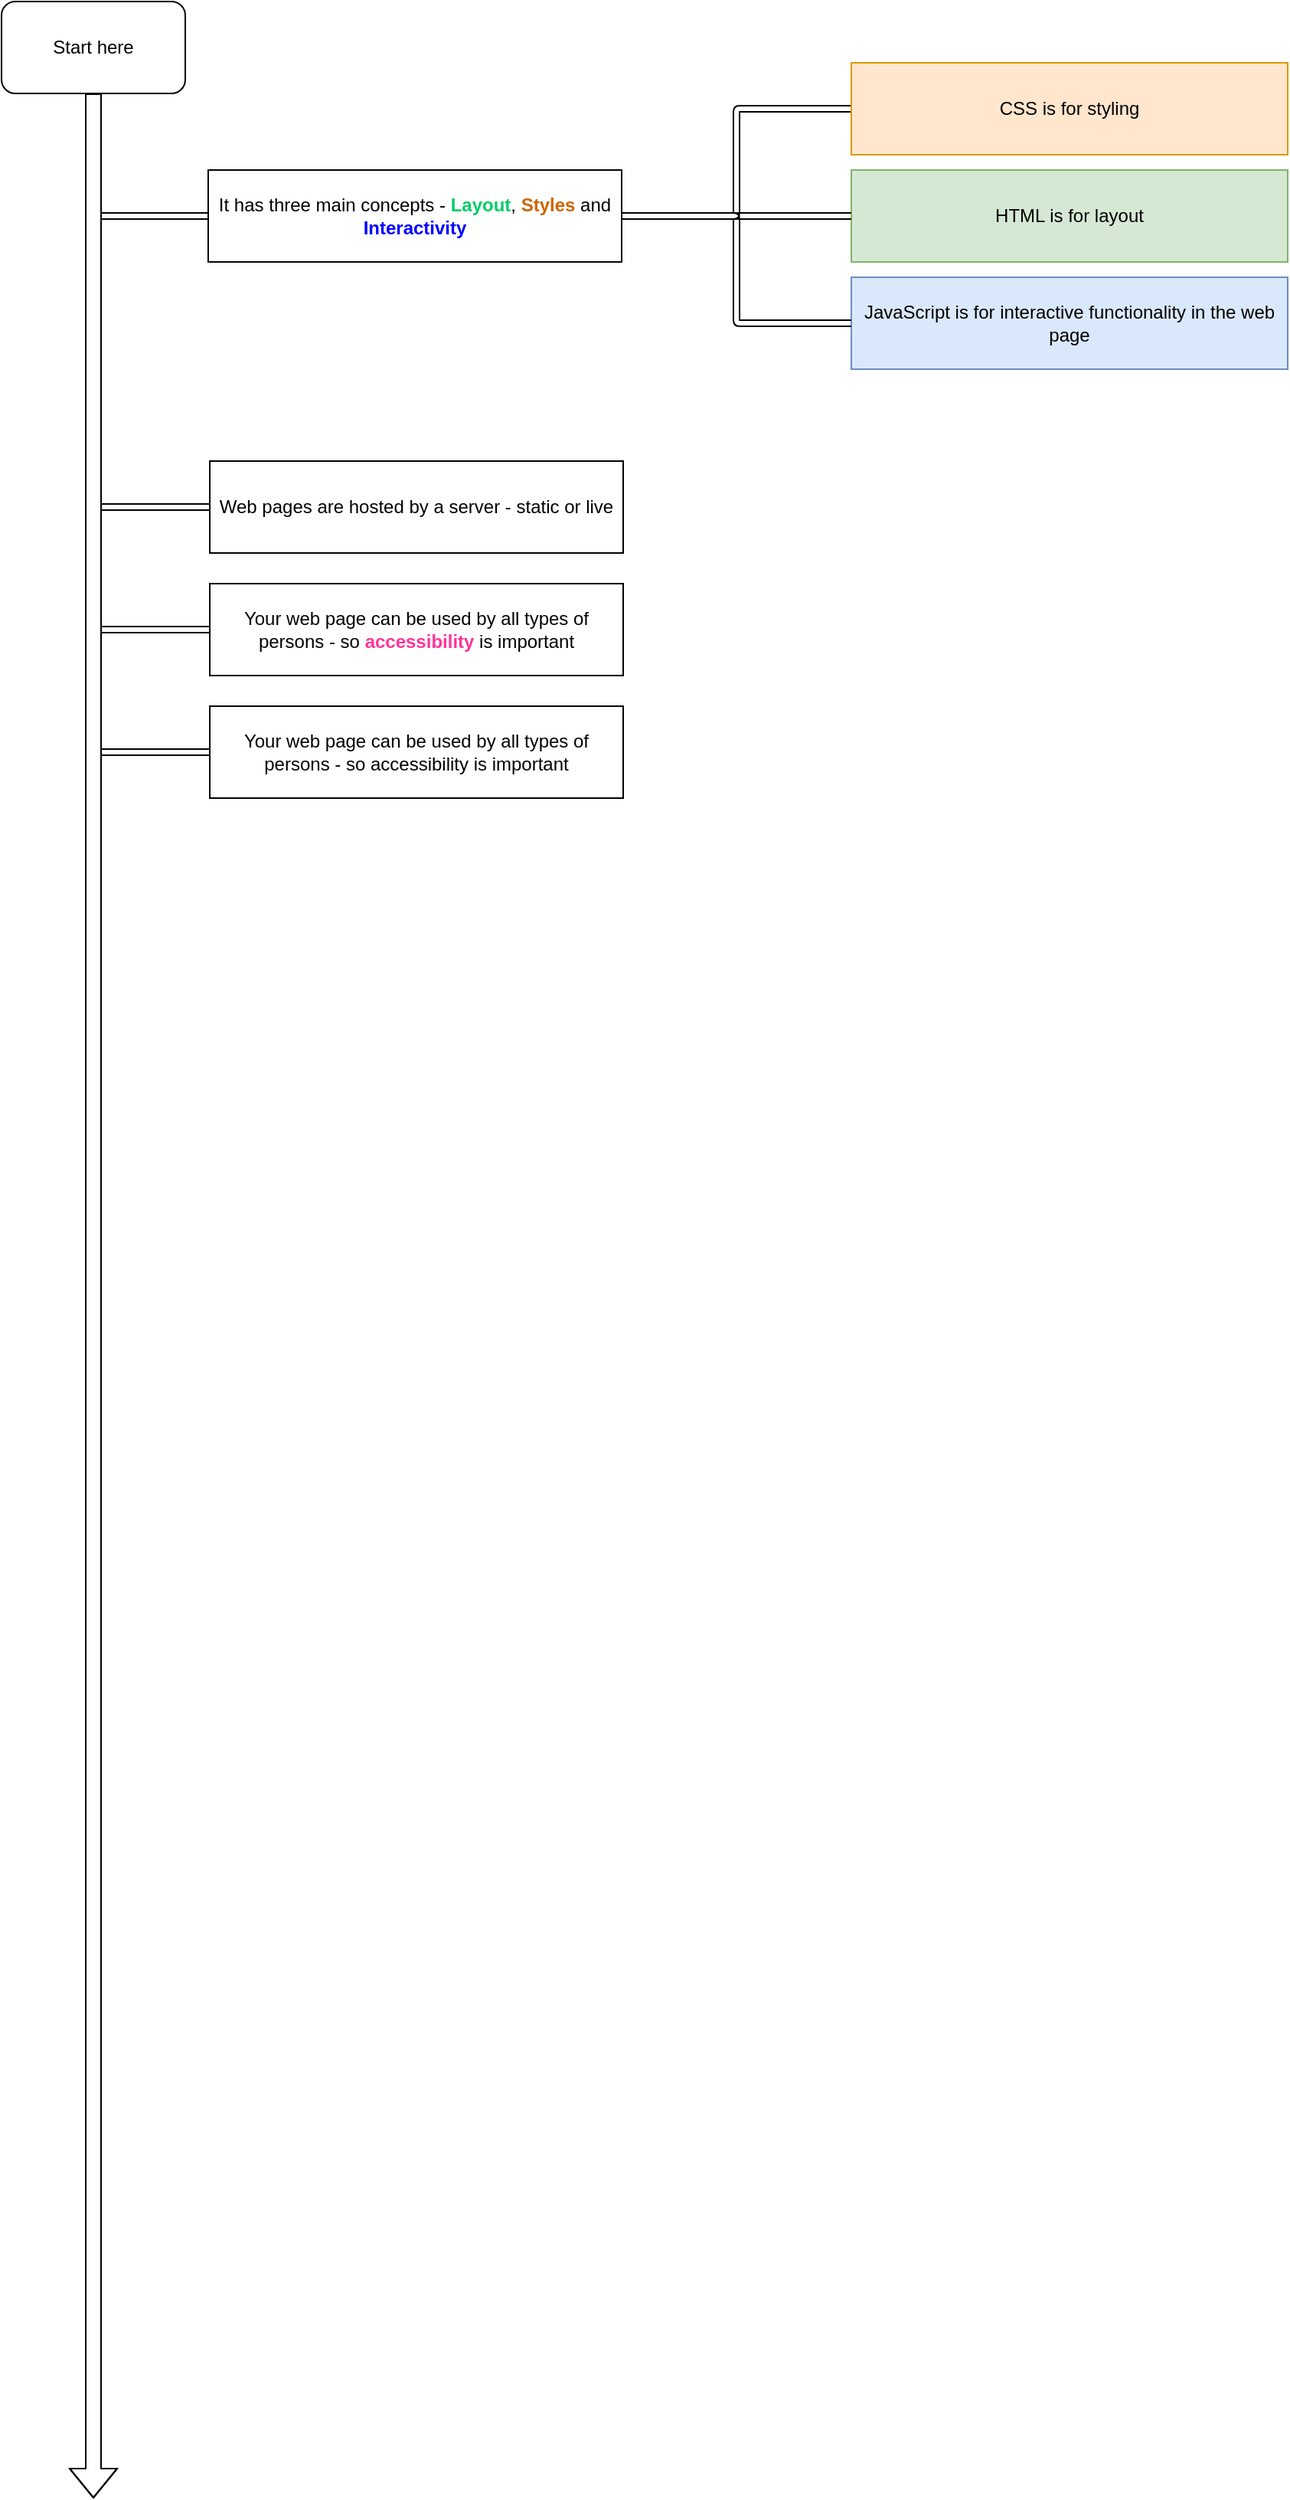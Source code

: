 <mxfile>
    <diagram id="GC4fPbRbZgjh6rGIUXVM" name="basics">
        <mxGraphModel dx="1872" dy="1316" grid="1" gridSize="10" guides="1" tooltips="1" connect="1" arrows="1" fold="1" page="0" pageScale="1" pageWidth="827" pageHeight="1169" math="0" shadow="0">
            <root>
                <mxCell id="0"/>
                <mxCell id="1" parent="0"/>
                <mxCell id="12" style="edgeStyle=orthogonalEdgeStyle;curved=1;html=1;exitX=0.5;exitY=1;exitDx=0;exitDy=0;shape=flexArrow;" edge="1" parent="1" source="2">
                    <mxGeometry relative="1" as="geometry">
                        <mxPoint x="100" y="1620" as="targetPoint"/>
                    </mxGeometry>
                </mxCell>
                <mxCell id="2" value="Start here" style="rounded=1;whiteSpace=wrap;html=1;" parent="1" vertex="1">
                    <mxGeometry x="40" y="-10" width="120" height="60" as="geometry"/>
                </mxCell>
                <mxCell id="15" value="" style="group" vertex="1" connectable="0" parent="1">
                    <mxGeometry x="105" y="100" width="300" height="60" as="geometry"/>
                </mxCell>
                <mxCell id="14" style="edgeStyle=orthogonalEdgeStyle;curved=1;html=1;shape=link;" edge="1" parent="15" source="8">
                    <mxGeometry relative="1" as="geometry">
                        <mxPoint y="30" as="targetPoint"/>
                    </mxGeometry>
                </mxCell>
                <mxCell id="8" value="It has three main concepts - &lt;font color=&quot;#00cc66&quot;&gt;&lt;b&gt;Layout&lt;/b&gt;&lt;/font&gt;, &lt;b&gt;&lt;font color=&quot;#cc6600&quot;&gt;Styles&lt;/font&gt;&lt;/b&gt; and&lt;b&gt; &lt;font color=&quot;#0000ff&quot;&gt;Interactivity&lt;/font&gt;&lt;/b&gt;" style="rounded=0;whiteSpace=wrap;html=1;gradientColor=none;" vertex="1" parent="15">
                    <mxGeometry x="70" width="270" height="60" as="geometry"/>
                </mxCell>
                <mxCell id="16" value="" style="group" vertex="1" connectable="0" parent="1">
                    <mxGeometry x="105" y="290" width="300" height="60" as="geometry"/>
                </mxCell>
                <mxCell id="17" style="edgeStyle=orthogonalEdgeStyle;curved=1;html=1;shape=link;" edge="1" parent="16" source="18">
                    <mxGeometry relative="1" as="geometry">
                        <mxPoint y="30" as="targetPoint"/>
                    </mxGeometry>
                </mxCell>
                <mxCell id="18" value="Web pages are hosted by a server - static or live" style="rounded=0;whiteSpace=wrap;html=1;gradientColor=none;" vertex="1" parent="16">
                    <mxGeometry x="71" width="270" height="60" as="geometry"/>
                </mxCell>
                <mxCell id="19" value="" style="group" vertex="1" connectable="0" parent="1">
                    <mxGeometry x="105" y="370" width="300" height="60" as="geometry"/>
                </mxCell>
                <mxCell id="20" style="edgeStyle=orthogonalEdgeStyle;curved=1;html=1;shape=link;" edge="1" parent="19" source="21">
                    <mxGeometry relative="1" as="geometry">
                        <mxPoint y="30" as="targetPoint"/>
                    </mxGeometry>
                </mxCell>
                <mxCell id="21" value="Your web page can be used by all types of persons - so &lt;font color=&quot;#ff3399&quot;&gt;&lt;b&gt;accessibility&lt;/b&gt;&lt;/font&gt; is important" style="rounded=0;whiteSpace=wrap;html=1;gradientColor=none;" vertex="1" parent="19">
                    <mxGeometry x="71" width="270" height="60" as="geometry"/>
                </mxCell>
                <mxCell id="22" value="HTML is for layout" style="whiteSpace=wrap;html=1;rounded=0;fillColor=#d5e8d4;strokeColor=#82b366;" vertex="1" parent="1">
                    <mxGeometry x="595" y="100" width="285" height="60" as="geometry"/>
                </mxCell>
                <mxCell id="23" value="" style="edgeStyle=orthogonalEdgeStyle;shape=link;curved=1;html=1;" edge="1" parent="1" source="8" target="22">
                    <mxGeometry relative="1" as="geometry"/>
                </mxCell>
                <mxCell id="24" style="edgeStyle=orthogonalEdgeStyle;shape=link;curved=1;html=1;entryX=0;entryY=0.5;entryDx=0;entryDy=0;" edge="1" parent="1" source="8" target="25">
                    <mxGeometry relative="1" as="geometry">
                        <mxPoint x="500" as="targetPoint"/>
                    </mxGeometry>
                </mxCell>
                <mxCell id="25" value="CSS is for styling" style="whiteSpace=wrap;html=1;rounded=0;fillColor=#ffe6cc;strokeColor=#d79b00;" vertex="1" parent="1">
                    <mxGeometry x="595" y="30" width="285" height="60" as="geometry"/>
                </mxCell>
                <mxCell id="26" value="JavaScript is for interactive functionality in the web page" style="whiteSpace=wrap;html=1;rounded=0;fillColor=#dae8fc;strokeColor=#6c8ebf;" vertex="1" parent="1">
                    <mxGeometry x="595" y="170" width="285" height="60" as="geometry"/>
                </mxCell>
                <mxCell id="27" value="" style="group" vertex="1" connectable="0" parent="1">
                    <mxGeometry x="105" y="450" width="300" height="60" as="geometry"/>
                </mxCell>
                <mxCell id="28" style="edgeStyle=orthogonalEdgeStyle;curved=1;html=1;shape=link;" edge="1" parent="27" source="29">
                    <mxGeometry relative="1" as="geometry">
                        <mxPoint y="30" as="targetPoint"/>
                    </mxGeometry>
                </mxCell>
                <mxCell id="29" value="Your web page can be used by all types of persons - so accessibility is important" style="rounded=0;whiteSpace=wrap;html=1;gradientColor=none;" vertex="1" parent="27">
                    <mxGeometry x="71" width="270" height="60" as="geometry"/>
                </mxCell>
                <mxCell id="30" style="edgeStyle=orthogonalEdgeStyle;shape=link;curved=1;html=1;entryX=0;entryY=0.5;entryDx=0;entryDy=0;fontColor=#0000FF;" edge="1" parent="1" source="8" target="26">
                    <mxGeometry relative="1" as="geometry"/>
                </mxCell>
            </root>
        </mxGraphModel>
    </diagram>
</mxfile>